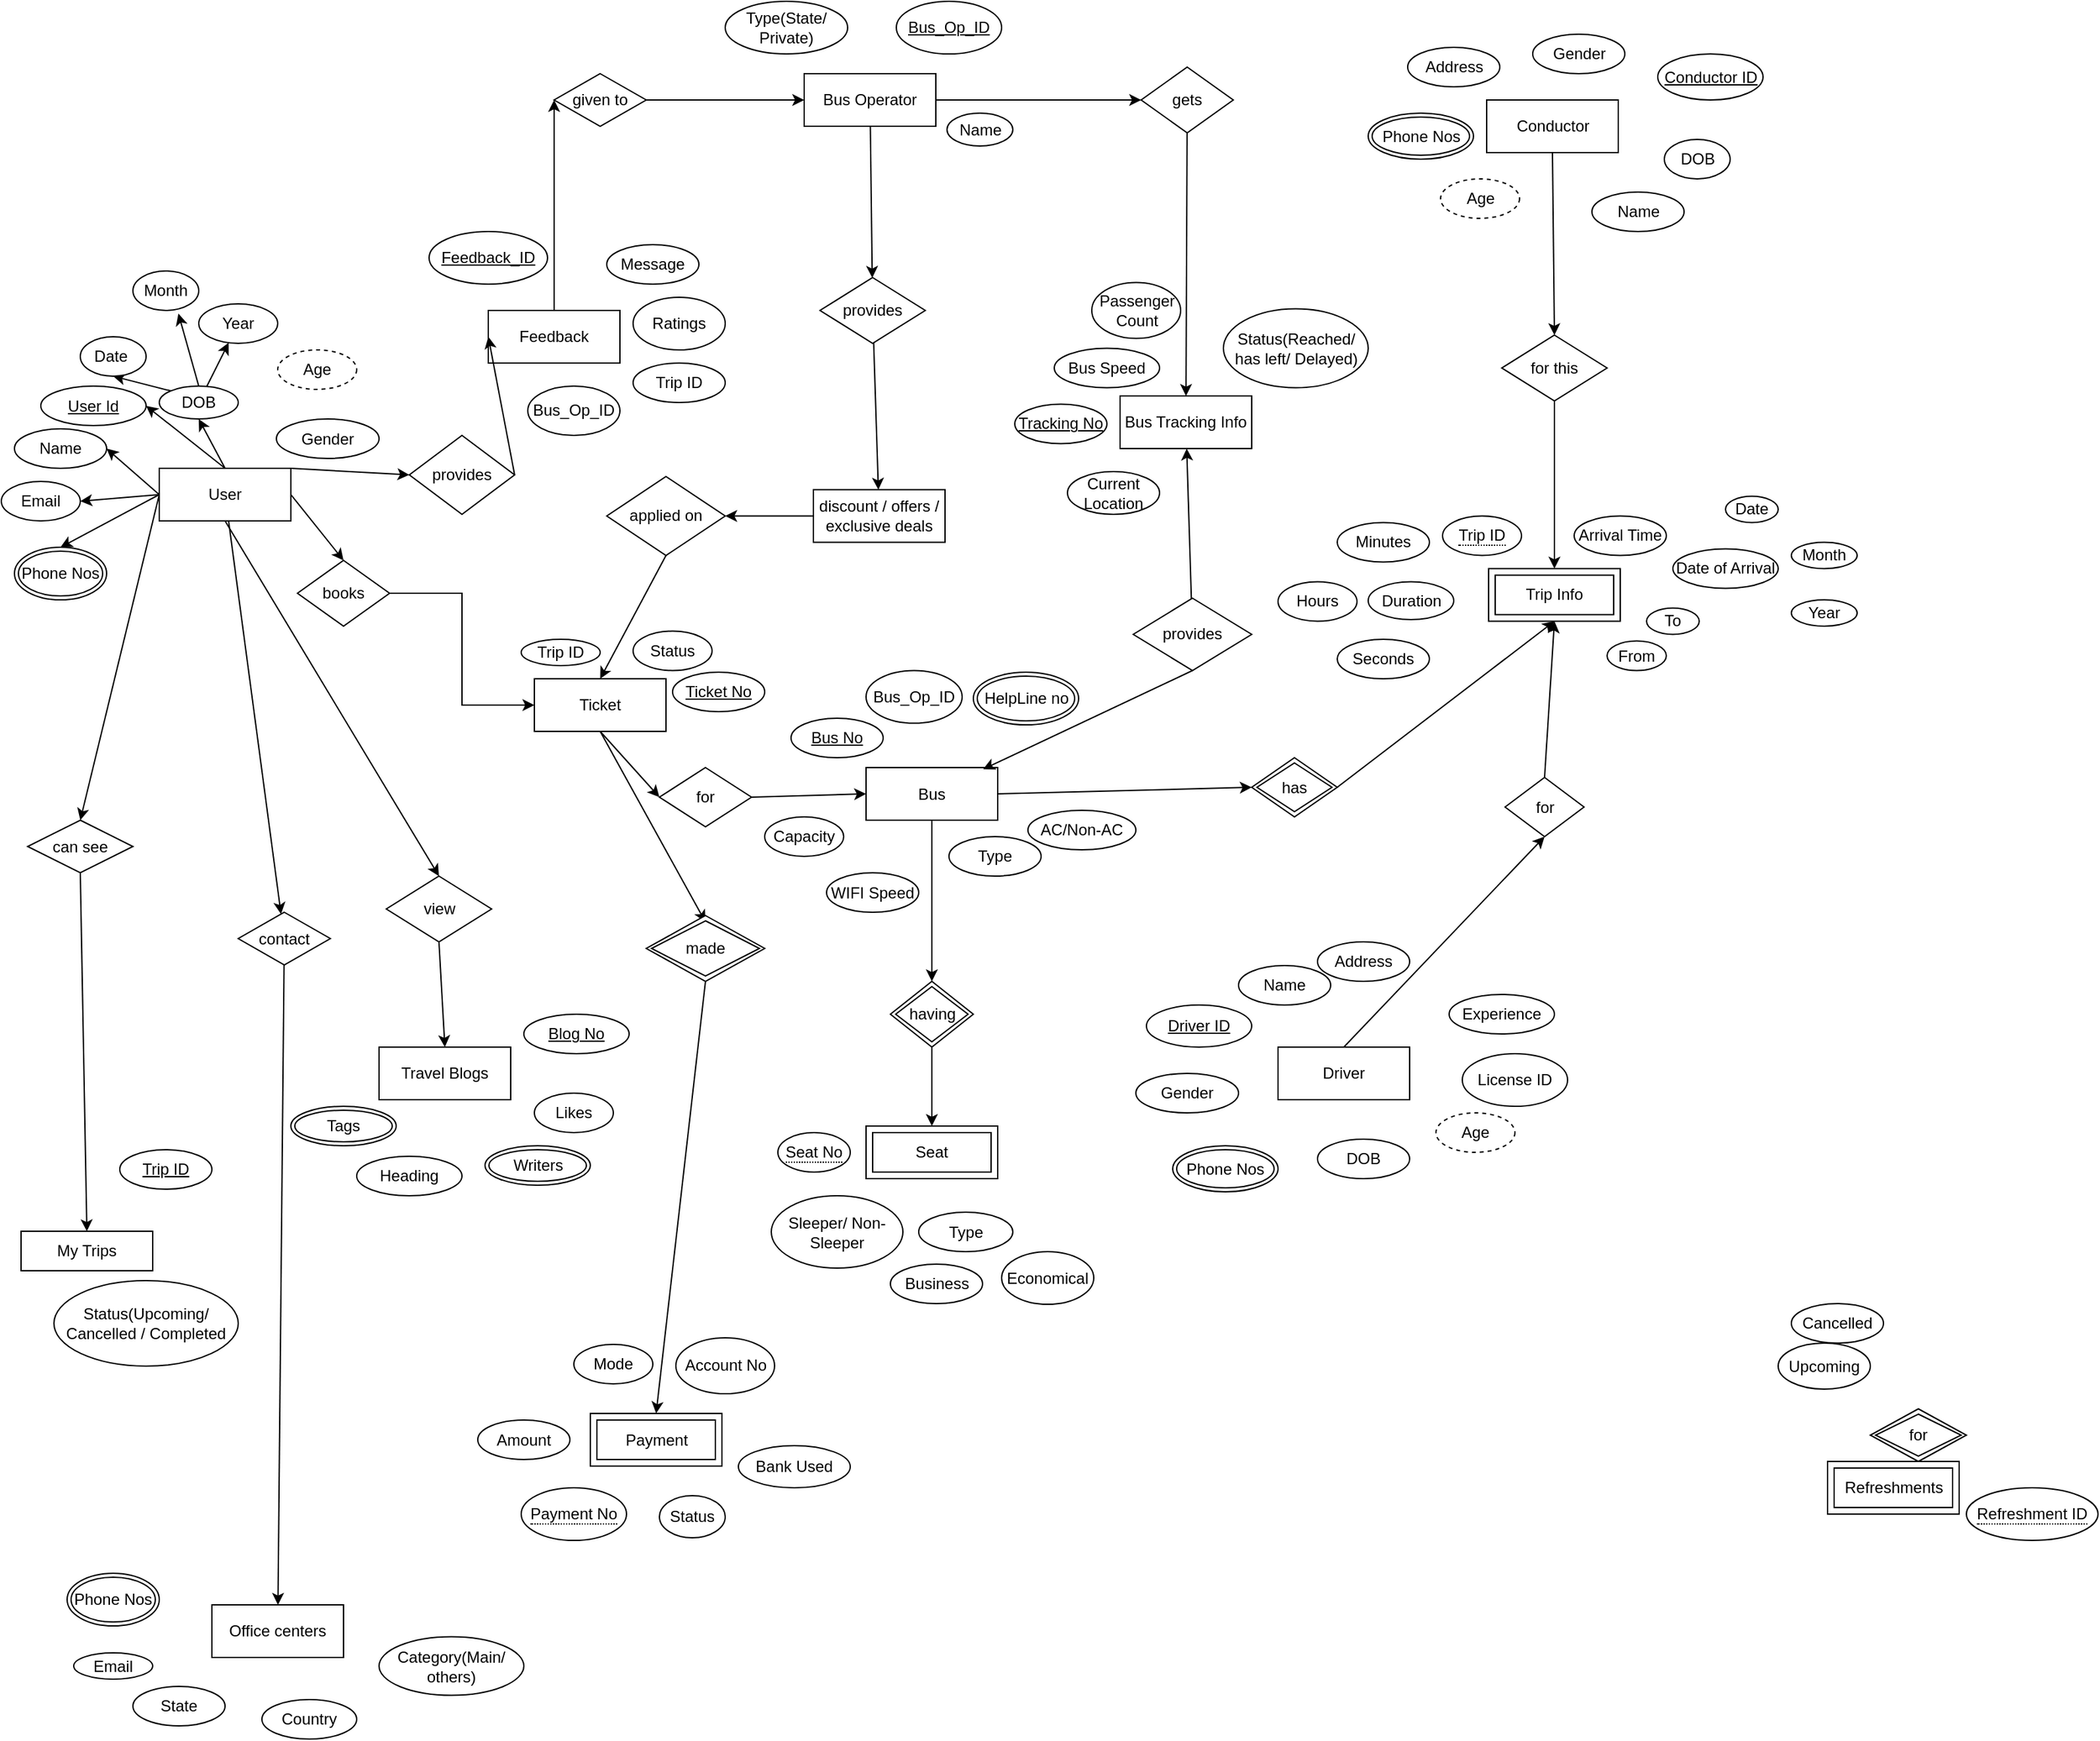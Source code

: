 <mxfile version="22.1.16" type="github">
  <diagram id="R2lEEEUBdFMjLlhIrx00" name="Page-1">
    <mxGraphModel dx="1400" dy="855" grid="1" gridSize="10" guides="1" tooltips="1" connect="1" arrows="0" fold="1" page="1" pageScale="1" pageWidth="1654" pageHeight="2336" background="none" math="0" shadow="0" extFonts="Permanent Marker^https://fonts.googleapis.com/css?family=Permanent+Marker">
      <root>
        <mxCell id="0" />
        <mxCell id="1" parent="0" />
        <mxCell id="6MJcCJjL-EYpWunwH_33-36" style="edgeStyle=none;rounded=0;orthogonalLoop=1;jettySize=auto;html=1;exitX=1;exitY=0;exitDx=0;exitDy=0;entryX=0;entryY=0.5;entryDx=0;entryDy=0;" edge="1" parent="1" source="6MJcCJjL-EYpWunwH_33-1" target="6MJcCJjL-EYpWunwH_33-13">
          <mxGeometry relative="1" as="geometry" />
        </mxCell>
        <mxCell id="6MJcCJjL-EYpWunwH_33-42" style="rounded=0;orthogonalLoop=1;jettySize=auto;html=1;exitX=1;exitY=0.5;exitDx=0;exitDy=0;entryX=0.5;entryY=0;entryDx=0;entryDy=0;" edge="1" parent="1" source="6MJcCJjL-EYpWunwH_33-1" target="6MJcCJjL-EYpWunwH_33-18">
          <mxGeometry relative="1" as="geometry" />
        </mxCell>
        <mxCell id="6MJcCJjL-EYpWunwH_33-57" value="" style="edgeStyle=none;rounded=0;orthogonalLoop=1;jettySize=auto;html=1;" edge="1" parent="1" source="6MJcCJjL-EYpWunwH_33-1" target="6MJcCJjL-EYpWunwH_33-17">
          <mxGeometry relative="1" as="geometry" />
        </mxCell>
        <mxCell id="6MJcCJjL-EYpWunwH_33-59" style="edgeStyle=none;rounded=0;orthogonalLoop=1;jettySize=auto;html=1;exitX=0;exitY=0.5;exitDx=0;exitDy=0;entryX=0.5;entryY=0;entryDx=0;entryDy=0;" edge="1" parent="1" source="6MJcCJjL-EYpWunwH_33-1" target="6MJcCJjL-EYpWunwH_33-16">
          <mxGeometry relative="1" as="geometry" />
        </mxCell>
        <mxCell id="6MJcCJjL-EYpWunwH_33-61" style="edgeStyle=none;rounded=0;orthogonalLoop=1;jettySize=auto;html=1;exitX=0.5;exitY=1;exitDx=0;exitDy=0;entryX=0.5;entryY=0;entryDx=0;entryDy=0;" edge="1" parent="1" source="6MJcCJjL-EYpWunwH_33-1" target="6MJcCJjL-EYpWunwH_33-21">
          <mxGeometry relative="1" as="geometry" />
        </mxCell>
        <mxCell id="6MJcCJjL-EYpWunwH_33-110" style="edgeStyle=none;rounded=0;orthogonalLoop=1;jettySize=auto;html=1;exitX=0.5;exitY=0;exitDx=0;exitDy=0;entryX=0.5;entryY=1;entryDx=0;entryDy=0;" edge="1" parent="1" source="6MJcCJjL-EYpWunwH_33-1" target="6MJcCJjL-EYpWunwH_33-99">
          <mxGeometry relative="1" as="geometry" />
        </mxCell>
        <mxCell id="6MJcCJjL-EYpWunwH_33-115" style="edgeStyle=none;rounded=0;orthogonalLoop=1;jettySize=auto;html=1;exitX=0.5;exitY=0;exitDx=0;exitDy=0;entryX=1;entryY=0.5;entryDx=0;entryDy=0;" edge="1" parent="1" source="6MJcCJjL-EYpWunwH_33-1" target="6MJcCJjL-EYpWunwH_33-95">
          <mxGeometry relative="1" as="geometry" />
        </mxCell>
        <mxCell id="6MJcCJjL-EYpWunwH_33-116" style="edgeStyle=none;rounded=0;orthogonalLoop=1;jettySize=auto;html=1;exitX=0;exitY=0.5;exitDx=0;exitDy=0;entryX=1;entryY=0.5;entryDx=0;entryDy=0;" edge="1" parent="1" source="6MJcCJjL-EYpWunwH_33-1" target="6MJcCJjL-EYpWunwH_33-97">
          <mxGeometry relative="1" as="geometry" />
        </mxCell>
        <mxCell id="6MJcCJjL-EYpWunwH_33-122" style="edgeStyle=none;rounded=0;orthogonalLoop=1;jettySize=auto;html=1;exitX=0;exitY=0.5;exitDx=0;exitDy=0;entryX=1;entryY=0.5;entryDx=0;entryDy=0;" edge="1" parent="1" source="6MJcCJjL-EYpWunwH_33-1" target="6MJcCJjL-EYpWunwH_33-120">
          <mxGeometry relative="1" as="geometry">
            <mxPoint x="70" y="620" as="targetPoint" />
          </mxGeometry>
        </mxCell>
        <mxCell id="6MJcCJjL-EYpWunwH_33-124" style="edgeStyle=none;rounded=0;orthogonalLoop=1;jettySize=auto;html=1;exitX=0;exitY=0.5;exitDx=0;exitDy=0;entryX=0.5;entryY=0;entryDx=0;entryDy=0;" edge="1" parent="1" source="6MJcCJjL-EYpWunwH_33-1" target="6MJcCJjL-EYpWunwH_33-146">
          <mxGeometry relative="1" as="geometry">
            <mxPoint x="61.61" y="649.595" as="targetPoint" />
          </mxGeometry>
        </mxCell>
        <mxCell id="6MJcCJjL-EYpWunwH_33-1" value="User" style="whiteSpace=wrap;html=1;align=center;" vertex="1" parent="1">
          <mxGeometry x="120" y="600" width="100" height="40" as="geometry" />
        </mxCell>
        <mxCell id="6MJcCJjL-EYpWunwH_33-3" value="Office centers" style="whiteSpace=wrap;html=1;align=center;" vertex="1" parent="1">
          <mxGeometry x="160" y="1464" width="100" height="40" as="geometry" />
        </mxCell>
        <mxCell id="6MJcCJjL-EYpWunwH_33-4" value="My Trips" style="whiteSpace=wrap;html=1;align=center;" vertex="1" parent="1">
          <mxGeometry x="15" y="1180" width="100" height="30" as="geometry" />
        </mxCell>
        <mxCell id="6MJcCJjL-EYpWunwH_33-38" style="edgeStyle=none;rounded=0;orthogonalLoop=1;jettySize=auto;html=1;exitX=0.5;exitY=0;exitDx=0;exitDy=0;entryX=0;entryY=0.5;entryDx=0;entryDy=0;" edge="1" parent="1" source="6MJcCJjL-EYpWunwH_33-6" target="6MJcCJjL-EYpWunwH_33-14">
          <mxGeometry relative="1" as="geometry" />
        </mxCell>
        <mxCell id="6MJcCJjL-EYpWunwH_33-6" value="Feedback" style="whiteSpace=wrap;html=1;align=center;" vertex="1" parent="1">
          <mxGeometry x="370" y="480" width="100" height="40" as="geometry" />
        </mxCell>
        <mxCell id="6MJcCJjL-EYpWunwH_33-68" value="" style="edgeStyle=none;rounded=0;orthogonalLoop=1;jettySize=auto;html=1;" edge="1" parent="1" source="6MJcCJjL-EYpWunwH_33-8" target="6MJcCJjL-EYpWunwH_33-12">
          <mxGeometry relative="1" as="geometry" />
        </mxCell>
        <mxCell id="6MJcCJjL-EYpWunwH_33-84" value="" style="edgeStyle=none;rounded=0;orthogonalLoop=1;jettySize=auto;html=1;" edge="1" parent="1" source="6MJcCJjL-EYpWunwH_33-8" target="6MJcCJjL-EYpWunwH_33-23">
          <mxGeometry relative="1" as="geometry" />
        </mxCell>
        <mxCell id="6MJcCJjL-EYpWunwH_33-8" value="Bus Operator" style="whiteSpace=wrap;html=1;align=center;" vertex="1" parent="1">
          <mxGeometry x="610" y="300" width="100" height="40" as="geometry" />
        </mxCell>
        <mxCell id="6MJcCJjL-EYpWunwH_33-66" value="" style="edgeStyle=none;rounded=0;orthogonalLoop=1;jettySize=auto;html=1;" edge="1" parent="1" source="6MJcCJjL-EYpWunwH_33-9" target="6MJcCJjL-EYpWunwH_33-11">
          <mxGeometry relative="1" as="geometry" />
        </mxCell>
        <mxCell id="6MJcCJjL-EYpWunwH_33-9" value="discount / offers / exclusive deals" style="whiteSpace=wrap;html=1;align=center;" vertex="1" parent="1">
          <mxGeometry x="617" y="616.25" width="100" height="40" as="geometry" />
        </mxCell>
        <mxCell id="6MJcCJjL-EYpWunwH_33-45" style="edgeStyle=none;rounded=0;orthogonalLoop=1;jettySize=auto;html=1;exitX=0.5;exitY=1;exitDx=0;exitDy=0;entryX=0;entryY=0.5;entryDx=0;entryDy=0;" edge="1" parent="1" source="6MJcCJjL-EYpWunwH_33-10" target="6MJcCJjL-EYpWunwH_33-44">
          <mxGeometry relative="1" as="geometry" />
        </mxCell>
        <mxCell id="6MJcCJjL-EYpWunwH_33-245" style="edgeStyle=none;rounded=0;orthogonalLoop=1;jettySize=auto;html=1;exitX=0.5;exitY=1;exitDx=0;exitDy=0;" edge="1" parent="1" source="6MJcCJjL-EYpWunwH_33-10">
          <mxGeometry relative="1" as="geometry">
            <mxPoint x="535" y="945" as="targetPoint" />
          </mxGeometry>
        </mxCell>
        <mxCell id="6MJcCJjL-EYpWunwH_33-10" value="Ticket" style="whiteSpace=wrap;html=1;align=center;" vertex="1" parent="1">
          <mxGeometry x="405" y="760" width="100" height="40" as="geometry" />
        </mxCell>
        <mxCell id="6MJcCJjL-EYpWunwH_33-257" style="edgeStyle=none;rounded=0;orthogonalLoop=1;jettySize=auto;html=1;exitX=0.5;exitY=1;exitDx=0;exitDy=0;entryX=0.5;entryY=0;entryDx=0;entryDy=0;" edge="1" parent="1" source="6MJcCJjL-EYpWunwH_33-11" target="6MJcCJjL-EYpWunwH_33-10">
          <mxGeometry relative="1" as="geometry" />
        </mxCell>
        <mxCell id="6MJcCJjL-EYpWunwH_33-11" value="applied on" style="shape=rhombus;perimeter=rhombusPerimeter;whiteSpace=wrap;html=1;align=center;" vertex="1" parent="1">
          <mxGeometry x="460" y="606.25" width="90" height="60" as="geometry" />
        </mxCell>
        <mxCell id="6MJcCJjL-EYpWunwH_33-69" value="" style="edgeStyle=none;rounded=0;orthogonalLoop=1;jettySize=auto;html=1;" edge="1" parent="1" source="6MJcCJjL-EYpWunwH_33-12" target="6MJcCJjL-EYpWunwH_33-9">
          <mxGeometry relative="1" as="geometry" />
        </mxCell>
        <mxCell id="6MJcCJjL-EYpWunwH_33-12" value="provides" style="shape=rhombus;perimeter=rhombusPerimeter;whiteSpace=wrap;html=1;align=center;" vertex="1" parent="1">
          <mxGeometry x="622" y="455" width="80" height="50" as="geometry" />
        </mxCell>
        <mxCell id="6MJcCJjL-EYpWunwH_33-37" style="edgeStyle=none;rounded=0;orthogonalLoop=1;jettySize=auto;html=1;exitX=1;exitY=0.5;exitDx=0;exitDy=0;entryX=0;entryY=0.5;entryDx=0;entryDy=0;" edge="1" parent="1" source="6MJcCJjL-EYpWunwH_33-13" target="6MJcCJjL-EYpWunwH_33-6">
          <mxGeometry relative="1" as="geometry" />
        </mxCell>
        <mxCell id="6MJcCJjL-EYpWunwH_33-13" value="provides" style="shape=rhombus;perimeter=rhombusPerimeter;whiteSpace=wrap;html=1;align=center;" vertex="1" parent="1">
          <mxGeometry x="310" y="575" width="80" height="60" as="geometry" />
        </mxCell>
        <mxCell id="6MJcCJjL-EYpWunwH_33-39" value="" style="edgeStyle=none;rounded=0;orthogonalLoop=1;jettySize=auto;html=1;" edge="1" parent="1" source="6MJcCJjL-EYpWunwH_33-14" target="6MJcCJjL-EYpWunwH_33-8">
          <mxGeometry relative="1" as="geometry" />
        </mxCell>
        <mxCell id="6MJcCJjL-EYpWunwH_33-14" value="given to" style="shape=rhombus;perimeter=rhombusPerimeter;whiteSpace=wrap;html=1;align=center;" vertex="1" parent="1">
          <mxGeometry x="420" y="300" width="70" height="40" as="geometry" />
        </mxCell>
        <mxCell id="6MJcCJjL-EYpWunwH_33-60" style="edgeStyle=none;rounded=0;orthogonalLoop=1;jettySize=auto;html=1;exitX=0.5;exitY=1;exitDx=0;exitDy=0;entryX=0.5;entryY=0;entryDx=0;entryDy=0;" edge="1" parent="1" source="6MJcCJjL-EYpWunwH_33-16" target="6MJcCJjL-EYpWunwH_33-4">
          <mxGeometry relative="1" as="geometry" />
        </mxCell>
        <mxCell id="6MJcCJjL-EYpWunwH_33-16" value="can see" style="shape=rhombus;perimeter=rhombusPerimeter;whiteSpace=wrap;html=1;align=center;" vertex="1" parent="1">
          <mxGeometry x="20" y="867.5" width="80" height="40" as="geometry" />
        </mxCell>
        <mxCell id="6MJcCJjL-EYpWunwH_33-58" value="" style="edgeStyle=none;rounded=0;orthogonalLoop=1;jettySize=auto;html=1;" edge="1" parent="1" source="6MJcCJjL-EYpWunwH_33-17" target="6MJcCJjL-EYpWunwH_33-3">
          <mxGeometry relative="1" as="geometry" />
        </mxCell>
        <mxCell id="6MJcCJjL-EYpWunwH_33-17" value="contact" style="shape=rhombus;perimeter=rhombusPerimeter;whiteSpace=wrap;html=1;align=center;" vertex="1" parent="1">
          <mxGeometry x="180" y="937.5" width="70" height="40" as="geometry" />
        </mxCell>
        <mxCell id="6MJcCJjL-EYpWunwH_33-43" style="edgeStyle=elbowEdgeStyle;rounded=0;orthogonalLoop=1;jettySize=auto;html=1;exitX=1;exitY=0.5;exitDx=0;exitDy=0;entryX=0;entryY=0.5;entryDx=0;entryDy=0;" edge="1" parent="1" source="6MJcCJjL-EYpWunwH_33-18" target="6MJcCJjL-EYpWunwH_33-10">
          <mxGeometry relative="1" as="geometry" />
        </mxCell>
        <mxCell id="6MJcCJjL-EYpWunwH_33-18" value="books" style="shape=rhombus;perimeter=rhombusPerimeter;whiteSpace=wrap;html=1;align=center;" vertex="1" parent="1">
          <mxGeometry x="225" y="670" width="70" height="50" as="geometry" />
        </mxCell>
        <mxCell id="6MJcCJjL-EYpWunwH_33-20" value="Travel Blogs" style="whiteSpace=wrap;html=1;align=center;" vertex="1" parent="1">
          <mxGeometry x="287" y="1040" width="100" height="40" as="geometry" />
        </mxCell>
        <mxCell id="6MJcCJjL-EYpWunwH_33-62" style="edgeStyle=none;rounded=0;orthogonalLoop=1;jettySize=auto;html=1;exitX=0.5;exitY=1;exitDx=0;exitDy=0;entryX=0.5;entryY=0;entryDx=0;entryDy=0;" edge="1" parent="1" source="6MJcCJjL-EYpWunwH_33-21" target="6MJcCJjL-EYpWunwH_33-20">
          <mxGeometry relative="1" as="geometry" />
        </mxCell>
        <mxCell id="6MJcCJjL-EYpWunwH_33-21" value="view" style="shape=rhombus;perimeter=rhombusPerimeter;whiteSpace=wrap;html=1;align=center;" vertex="1" parent="1">
          <mxGeometry x="292.5" y="910" width="80" height="50" as="geometry" />
        </mxCell>
        <mxCell id="6MJcCJjL-EYpWunwH_33-83" value="" style="edgeStyle=none;rounded=0;orthogonalLoop=1;jettySize=auto;html=1;" edge="1" parent="1" source="6MJcCJjL-EYpWunwH_33-23" target="6MJcCJjL-EYpWunwH_33-81">
          <mxGeometry relative="1" as="geometry" />
        </mxCell>
        <mxCell id="6MJcCJjL-EYpWunwH_33-23" value="gets" style="shape=rhombus;perimeter=rhombusPerimeter;whiteSpace=wrap;html=1;align=center;" vertex="1" parent="1">
          <mxGeometry x="866" y="295" width="70" height="50" as="geometry" />
        </mxCell>
        <mxCell id="6MJcCJjL-EYpWunwH_33-47" style="edgeStyle=none;rounded=0;orthogonalLoop=1;jettySize=auto;html=1;exitX=0.5;exitY=1;exitDx=0;exitDy=0;entryX=0.5;entryY=0;entryDx=0;entryDy=0;" edge="1" parent="1" source="6MJcCJjL-EYpWunwH_33-24">
          <mxGeometry relative="1" as="geometry">
            <mxPoint x="707.0" y="990" as="targetPoint" />
          </mxGeometry>
        </mxCell>
        <mxCell id="6MJcCJjL-EYpWunwH_33-49" style="edgeStyle=none;rounded=0;orthogonalLoop=1;jettySize=auto;html=1;exitX=1;exitY=0.5;exitDx=0;exitDy=0;entryX=0;entryY=0.5;entryDx=0;entryDy=0;" edge="1" parent="1" source="6MJcCJjL-EYpWunwH_33-24" target="6MJcCJjL-EYpWunwH_33-154">
          <mxGeometry relative="1" as="geometry">
            <mxPoint x="910" y="847.5" as="targetPoint" />
          </mxGeometry>
        </mxCell>
        <mxCell id="6MJcCJjL-EYpWunwH_33-24" value="Bus" style="whiteSpace=wrap;html=1;align=center;" vertex="1" parent="1">
          <mxGeometry x="657" y="827.5" width="100" height="40" as="geometry" />
        </mxCell>
        <mxCell id="6MJcCJjL-EYpWunwH_33-48" style="edgeStyle=none;rounded=0;orthogonalLoop=1;jettySize=auto;html=1;exitX=0.5;exitY=1;exitDx=0;exitDy=0;entryX=0.5;entryY=0;entryDx=0;entryDy=0;" edge="1" parent="1" target="6MJcCJjL-EYpWunwH_33-148">
          <mxGeometry relative="1" as="geometry">
            <mxPoint x="707.0" y="1040" as="sourcePoint" />
            <mxPoint x="707" y="1090" as="targetPoint" />
          </mxGeometry>
        </mxCell>
        <mxCell id="6MJcCJjL-EYpWunwH_33-55" style="edgeStyle=none;rounded=0;orthogonalLoop=1;jettySize=auto;html=1;exitX=0.5;exitY=0;exitDx=0;exitDy=0;entryX=0.5;entryY=1;entryDx=0;entryDy=0;" edge="1" parent="1" source="6MJcCJjL-EYpWunwH_33-28" target="6MJcCJjL-EYpWunwH_33-29">
          <mxGeometry relative="1" as="geometry" />
        </mxCell>
        <mxCell id="6MJcCJjL-EYpWunwH_33-28" value="Driver" style="whiteSpace=wrap;html=1;align=center;" vertex="1" parent="1">
          <mxGeometry x="970" y="1040" width="100" height="40" as="geometry" />
        </mxCell>
        <mxCell id="6MJcCJjL-EYpWunwH_33-56" style="edgeStyle=none;rounded=0;orthogonalLoop=1;jettySize=auto;html=1;exitX=0.5;exitY=0;exitDx=0;exitDy=0;entryX=0.5;entryY=1;entryDx=0;entryDy=0;" edge="1" parent="1" source="6MJcCJjL-EYpWunwH_33-29" target="6MJcCJjL-EYpWunwH_33-153">
          <mxGeometry relative="1" as="geometry">
            <mxPoint x="1000" y="720" as="targetPoint" />
          </mxGeometry>
        </mxCell>
        <mxCell id="6MJcCJjL-EYpWunwH_33-29" value="for" style="shape=rhombus;perimeter=rhombusPerimeter;whiteSpace=wrap;html=1;align=center;" vertex="1" parent="1">
          <mxGeometry x="1142.5" y="835" width="60" height="45" as="geometry" />
        </mxCell>
        <mxCell id="6MJcCJjL-EYpWunwH_33-50" style="edgeStyle=none;rounded=0;orthogonalLoop=1;jettySize=auto;html=1;exitX=1;exitY=0.5;exitDx=0;exitDy=0;entryX=0.5;entryY=1;entryDx=0;entryDy=0;" edge="1" parent="1" source="6MJcCJjL-EYpWunwH_33-154" target="6MJcCJjL-EYpWunwH_33-153">
          <mxGeometry relative="1" as="geometry">
            <mxPoint x="980" y="847.5" as="sourcePoint" />
            <mxPoint x="1000" y="720" as="targetPoint" />
          </mxGeometry>
        </mxCell>
        <mxCell id="6MJcCJjL-EYpWunwH_33-51" style="edgeStyle=none;rounded=0;orthogonalLoop=1;jettySize=auto;html=1;exitX=0.5;exitY=1;exitDx=0;exitDy=0;entryX=0.5;entryY=0;entryDx=0;entryDy=0;" edge="1" parent="1" source="6MJcCJjL-EYpWunwH_33-31" target="6MJcCJjL-EYpWunwH_33-32">
          <mxGeometry relative="1" as="geometry" />
        </mxCell>
        <mxCell id="6MJcCJjL-EYpWunwH_33-31" value="Conductor" style="whiteSpace=wrap;html=1;align=center;" vertex="1" parent="1">
          <mxGeometry x="1128.5" y="320" width="100" height="40" as="geometry" />
        </mxCell>
        <mxCell id="6MJcCJjL-EYpWunwH_33-52" style="edgeStyle=none;rounded=0;orthogonalLoop=1;jettySize=auto;html=1;exitX=0.5;exitY=1;exitDx=0;exitDy=0;entryX=0.5;entryY=0;entryDx=0;entryDy=0;" edge="1" parent="1" source="6MJcCJjL-EYpWunwH_33-32" target="6MJcCJjL-EYpWunwH_33-153">
          <mxGeometry relative="1" as="geometry">
            <mxPoint x="1127.5" y="676.25" as="targetPoint" />
          </mxGeometry>
        </mxCell>
        <mxCell id="6MJcCJjL-EYpWunwH_33-32" value="for this" style="shape=rhombus;perimeter=rhombusPerimeter;whiteSpace=wrap;html=1;align=center;" vertex="1" parent="1">
          <mxGeometry x="1140" y="498.75" width="80" height="50" as="geometry" />
        </mxCell>
        <mxCell id="6MJcCJjL-EYpWunwH_33-46" style="edgeStyle=none;rounded=0;orthogonalLoop=1;jettySize=auto;html=1;exitX=1;exitY=0.5;exitDx=0;exitDy=0;entryX=0;entryY=0.5;entryDx=0;entryDy=0;" edge="1" parent="1" source="6MJcCJjL-EYpWunwH_33-44" target="6MJcCJjL-EYpWunwH_33-24">
          <mxGeometry relative="1" as="geometry" />
        </mxCell>
        <mxCell id="6MJcCJjL-EYpWunwH_33-44" value="for" style="shape=rhombus;perimeter=rhombusPerimeter;whiteSpace=wrap;html=1;align=center;" vertex="1" parent="1">
          <mxGeometry x="500" y="827.5" width="70" height="45" as="geometry" />
        </mxCell>
        <mxCell id="6MJcCJjL-EYpWunwH_33-79" value="" style="edgeStyle=none;rounded=0;orthogonalLoop=1;jettySize=auto;html=1;" edge="1" parent="1" source="6MJcCJjL-EYpWunwH_33-78" target="6MJcCJjL-EYpWunwH_33-81">
          <mxGeometry relative="1" as="geometry">
            <mxPoint x="831.25" y="573.125" as="targetPoint" />
          </mxGeometry>
        </mxCell>
        <mxCell id="6MJcCJjL-EYpWunwH_33-155" style="edgeStyle=none;rounded=0;orthogonalLoop=1;jettySize=auto;html=1;exitX=0.5;exitY=1;exitDx=0;exitDy=0;entryX=0.889;entryY=0.032;entryDx=0;entryDy=0;entryPerimeter=0;" edge="1" parent="1" source="6MJcCJjL-EYpWunwH_33-78" target="6MJcCJjL-EYpWunwH_33-24">
          <mxGeometry relative="1" as="geometry" />
        </mxCell>
        <mxCell id="6MJcCJjL-EYpWunwH_33-78" value="provides" style="shape=rhombus;perimeter=rhombusPerimeter;whiteSpace=wrap;html=1;align=center;" vertex="1" parent="1">
          <mxGeometry x="860" y="698.75" width="90" height="55" as="geometry" />
        </mxCell>
        <mxCell id="6MJcCJjL-EYpWunwH_33-81" value="Bus Tracking Info" style="whiteSpace=wrap;html=1;align=center;" vertex="1" parent="1">
          <mxGeometry x="850" y="545" width="100" height="40" as="geometry" />
        </mxCell>
        <mxCell id="6MJcCJjL-EYpWunwH_33-95" value="User Id" style="ellipse;whiteSpace=wrap;html=1;align=center;fontStyle=4;" vertex="1" parent="1">
          <mxGeometry x="30" y="537.5" width="80" height="30" as="geometry" />
        </mxCell>
        <mxCell id="6MJcCJjL-EYpWunwH_33-97" value="Name" style="ellipse;whiteSpace=wrap;html=1;align=center;" vertex="1" parent="1">
          <mxGeometry x="10" y="570" width="70" height="30" as="geometry" />
        </mxCell>
        <mxCell id="6MJcCJjL-EYpWunwH_33-111" value="" style="edgeStyle=none;rounded=0;orthogonalLoop=1;jettySize=auto;html=1;" edge="1" parent="1" source="6MJcCJjL-EYpWunwH_33-99" target="6MJcCJjL-EYpWunwH_33-105">
          <mxGeometry relative="1" as="geometry" />
        </mxCell>
        <mxCell id="6MJcCJjL-EYpWunwH_33-114" style="edgeStyle=none;rounded=0;orthogonalLoop=1;jettySize=auto;html=1;exitX=0;exitY=0;exitDx=0;exitDy=0;entryX=0.5;entryY=1;entryDx=0;entryDy=0;" edge="1" parent="1" source="6MJcCJjL-EYpWunwH_33-99" target="6MJcCJjL-EYpWunwH_33-100">
          <mxGeometry relative="1" as="geometry" />
        </mxCell>
        <mxCell id="6MJcCJjL-EYpWunwH_33-99" value="DOB" style="ellipse;whiteSpace=wrap;html=1;align=center;" vertex="1" parent="1">
          <mxGeometry x="120" y="537.5" width="60" height="25" as="geometry" />
        </mxCell>
        <mxCell id="6MJcCJjL-EYpWunwH_33-100" value="Date&amp;nbsp;" style="ellipse;whiteSpace=wrap;html=1;align=center;" vertex="1" parent="1">
          <mxGeometry x="60" y="500" width="50" height="30" as="geometry" />
        </mxCell>
        <mxCell id="6MJcCJjL-EYpWunwH_33-103" value="Month" style="ellipse;whiteSpace=wrap;html=1;align=center;" vertex="1" parent="1">
          <mxGeometry x="100" y="450" width="50" height="30" as="geometry" />
        </mxCell>
        <mxCell id="6MJcCJjL-EYpWunwH_33-105" value="Year" style="ellipse;whiteSpace=wrap;html=1;align=center;" vertex="1" parent="1">
          <mxGeometry x="150" y="475" width="60" height="30" as="geometry" />
        </mxCell>
        <mxCell id="6MJcCJjL-EYpWunwH_33-113" style="edgeStyle=none;rounded=0;orthogonalLoop=1;jettySize=auto;html=1;exitX=0.5;exitY=0;exitDx=0;exitDy=0;entryX=0.691;entryY=1.081;entryDx=0;entryDy=0;entryPerimeter=0;" edge="1" parent="1" source="6MJcCJjL-EYpWunwH_33-99" target="6MJcCJjL-EYpWunwH_33-103">
          <mxGeometry relative="1" as="geometry" />
        </mxCell>
        <mxCell id="6MJcCJjL-EYpWunwH_33-120" value="Email" style="ellipse;whiteSpace=wrap;html=1;align=center;" vertex="1" parent="1">
          <mxGeometry y="610" width="60" height="30" as="geometry" />
        </mxCell>
        <mxCell id="6MJcCJjL-EYpWunwH_33-125" value="Message" style="ellipse;whiteSpace=wrap;html=1;align=center;" vertex="1" parent="1">
          <mxGeometry x="460" y="430" width="70" height="30" as="geometry" />
        </mxCell>
        <mxCell id="6MJcCJjL-EYpWunwH_33-126" value="Ratings" style="ellipse;whiteSpace=wrap;html=1;align=center;" vertex="1" parent="1">
          <mxGeometry x="480" y="470" width="70" height="40" as="geometry" />
        </mxCell>
        <mxCell id="6MJcCJjL-EYpWunwH_33-127" value="Trip ID" style="ellipse;whiteSpace=wrap;html=1;align=center;" vertex="1" parent="1">
          <mxGeometry x="480" y="520" width="70" height="30" as="geometry" />
        </mxCell>
        <mxCell id="6MJcCJjL-EYpWunwH_33-129" value="Feedback_ID" style="ellipse;whiteSpace=wrap;html=1;align=center;fontStyle=4;" vertex="1" parent="1">
          <mxGeometry x="325" y="420" width="90" height="40" as="geometry" />
        </mxCell>
        <mxCell id="6MJcCJjL-EYpWunwH_33-130" value="Bus_Op_ID" style="ellipse;whiteSpace=wrap;html=1;align=center;" vertex="1" parent="1">
          <mxGeometry x="400" y="537.5" width="70" height="37.5" as="geometry" />
        </mxCell>
        <mxCell id="6MJcCJjL-EYpWunwH_33-131" value="Bus No" style="ellipse;whiteSpace=wrap;html=1;align=center;fontStyle=4;" vertex="1" parent="1">
          <mxGeometry x="600" y="790" width="70" height="30" as="geometry" />
        </mxCell>
        <mxCell id="6MJcCJjL-EYpWunwH_33-135" value="Capacity" style="ellipse;whiteSpace=wrap;html=1;align=center;" vertex="1" parent="1">
          <mxGeometry x="580" y="865" width="60" height="30" as="geometry" />
        </mxCell>
        <mxCell id="6MJcCJjL-EYpWunwH_33-136" value="Bus_Op_ID" style="ellipse;whiteSpace=wrap;html=1;align=center;" vertex="1" parent="1">
          <mxGeometry x="657" y="753.75" width="73" height="40" as="geometry" />
        </mxCell>
        <mxCell id="6MJcCJjL-EYpWunwH_33-137" value="Type" style="ellipse;whiteSpace=wrap;html=1;align=center;" vertex="1" parent="1">
          <mxGeometry x="720" y="880" width="70" height="30" as="geometry" />
        </mxCell>
        <mxCell id="6MJcCJjL-EYpWunwH_33-140" value="Sleeper/ Non-Sleeper" style="ellipse;whiteSpace=wrap;html=1;align=center;" vertex="1" parent="1">
          <mxGeometry x="585" y="1153" width="100" height="55" as="geometry" />
        </mxCell>
        <mxCell id="6MJcCJjL-EYpWunwH_33-141" value="AC/Non-AC" style="ellipse;whiteSpace=wrap;html=1;align=center;" vertex="1" parent="1">
          <mxGeometry x="780" y="860" width="82" height="30" as="geometry" />
        </mxCell>
        <mxCell id="6MJcCJjL-EYpWunwH_33-142" value="Type" style="ellipse;whiteSpace=wrap;html=1;align=center;" vertex="1" parent="1">
          <mxGeometry x="697" y="1165.5" width="71.5" height="30" as="geometry" />
        </mxCell>
        <mxCell id="6MJcCJjL-EYpWunwH_33-143" value="Economical" style="ellipse;whiteSpace=wrap;html=1;align=center;" vertex="1" parent="1">
          <mxGeometry x="760" y="1195.5" width="70" height="40" as="geometry" />
        </mxCell>
        <mxCell id="6MJcCJjL-EYpWunwH_33-145" value="Business" style="ellipse;whiteSpace=wrap;html=1;align=center;" vertex="1" parent="1">
          <mxGeometry x="675.5" y="1205" width="70" height="30" as="geometry" />
        </mxCell>
        <mxCell id="6MJcCJjL-EYpWunwH_33-146" value="Phone Nos" style="ellipse;shape=doubleEllipse;margin=3;whiteSpace=wrap;html=1;align=center;" vertex="1" parent="1">
          <mxGeometry x="10" y="660" width="70" height="40" as="geometry" />
        </mxCell>
        <mxCell id="6MJcCJjL-EYpWunwH_33-148" value="Seat" style="shape=ext;margin=3;double=1;whiteSpace=wrap;html=1;align=center;" vertex="1" parent="1">
          <mxGeometry x="657" y="1100" width="100" height="40" as="geometry" />
        </mxCell>
        <mxCell id="6MJcCJjL-EYpWunwH_33-149" value="having" style="shape=rhombus;double=1;perimeter=rhombusPerimeter;whiteSpace=wrap;html=1;align=center;" vertex="1" parent="1">
          <mxGeometry x="675.5" y="990" width="63" height="50" as="geometry" />
        </mxCell>
        <mxCell id="6MJcCJjL-EYpWunwH_33-151" value="&lt;span style=&quot;border-bottom: 1px dotted&quot;&gt;Seat No&lt;/span&gt;" style="ellipse;whiteSpace=wrap;html=1;align=center;" vertex="1" parent="1">
          <mxGeometry x="590" y="1105" width="55" height="30" as="geometry" />
        </mxCell>
        <mxCell id="6MJcCJjL-EYpWunwH_33-152" value="Age" style="ellipse;whiteSpace=wrap;html=1;align=center;dashed=1;" vertex="1" parent="1">
          <mxGeometry x="210" y="510" width="60" height="30" as="geometry" />
        </mxCell>
        <mxCell id="6MJcCJjL-EYpWunwH_33-153" value="Trip Info" style="shape=ext;margin=3;double=1;whiteSpace=wrap;html=1;align=center;" vertex="1" parent="1">
          <mxGeometry x="1130" y="676.25" width="100" height="40" as="geometry" />
        </mxCell>
        <mxCell id="6MJcCJjL-EYpWunwH_33-154" value="has" style="shape=rhombus;double=1;perimeter=rhombusPerimeter;whiteSpace=wrap;html=1;align=center;" vertex="1" parent="1">
          <mxGeometry x="950" y="820" width="65" height="45" as="geometry" />
        </mxCell>
        <mxCell id="6MJcCJjL-EYpWunwH_33-156" value="Driver ID" style="ellipse;whiteSpace=wrap;html=1;align=center;fontStyle=4;" vertex="1" parent="1">
          <mxGeometry x="870" y="1008" width="80" height="32" as="geometry" />
        </mxCell>
        <mxCell id="6MJcCJjL-EYpWunwH_33-157" value="Gender" style="ellipse;whiteSpace=wrap;html=1;align=center;" vertex="1" parent="1">
          <mxGeometry x="862" y="1060" width="78" height="30" as="geometry" />
        </mxCell>
        <mxCell id="6MJcCJjL-EYpWunwH_33-158" value="Phone Nos" style="ellipse;shape=doubleEllipse;margin=3;whiteSpace=wrap;html=1;align=center;" vertex="1" parent="1">
          <mxGeometry x="890" y="1115" width="80" height="35" as="geometry" />
        </mxCell>
        <mxCell id="6MJcCJjL-EYpWunwH_33-159" value="DOB" style="ellipse;whiteSpace=wrap;html=1;align=center;" vertex="1" parent="1">
          <mxGeometry x="1000" y="1110" width="70" height="30" as="geometry" />
        </mxCell>
        <mxCell id="6MJcCJjL-EYpWunwH_33-160" value="Age" style="ellipse;whiteSpace=wrap;html=1;align=center;dashed=1;" vertex="1" parent="1">
          <mxGeometry x="1090" y="1090" width="60" height="30" as="geometry" />
        </mxCell>
        <mxCell id="6MJcCJjL-EYpWunwH_33-161" value="Experience" style="ellipse;whiteSpace=wrap;html=1;align=center;" vertex="1" parent="1">
          <mxGeometry x="1100" y="1000" width="80" height="30" as="geometry" />
        </mxCell>
        <mxCell id="6MJcCJjL-EYpWunwH_33-162" value="License ID" style="ellipse;whiteSpace=wrap;html=1;align=center;" vertex="1" parent="1">
          <mxGeometry x="1110" y="1045" width="80" height="40" as="geometry" />
        </mxCell>
        <mxCell id="6MJcCJjL-EYpWunwH_33-163" value="Address" style="ellipse;whiteSpace=wrap;html=1;align=center;" vertex="1" parent="1">
          <mxGeometry x="1000" y="960" width="70" height="30" as="geometry" />
        </mxCell>
        <mxCell id="6MJcCJjL-EYpWunwH_33-165" value="&lt;span style=&quot;border-bottom: 1px dotted&quot;&gt;Trip ID&lt;/span&gt;" style="ellipse;whiteSpace=wrap;html=1;align=center;" vertex="1" parent="1">
          <mxGeometry x="1095" y="636.25" width="60" height="30" as="geometry" />
        </mxCell>
        <mxCell id="6MJcCJjL-EYpWunwH_33-166" value="From" style="ellipse;whiteSpace=wrap;html=1;align=center;" vertex="1" parent="1">
          <mxGeometry x="1220" y="731.25" width="45" height="22.5" as="geometry" />
        </mxCell>
        <mxCell id="6MJcCJjL-EYpWunwH_33-167" value="To" style="ellipse;whiteSpace=wrap;html=1;align=center;" vertex="1" parent="1">
          <mxGeometry x="1250" y="706.25" width="40" height="20" as="geometry" />
        </mxCell>
        <mxCell id="6MJcCJjL-EYpWunwH_33-168" value="Arrival Time" style="ellipse;whiteSpace=wrap;html=1;align=center;" vertex="1" parent="1">
          <mxGeometry x="1195" y="636.25" width="70" height="30" as="geometry" />
        </mxCell>
        <mxCell id="6MJcCJjL-EYpWunwH_33-170" value="Date of Arrival" style="ellipse;whiteSpace=wrap;html=1;align=center;" vertex="1" parent="1">
          <mxGeometry x="1270" y="661.25" width="80" height="30" as="geometry" />
        </mxCell>
        <mxCell id="6MJcCJjL-EYpWunwH_33-171" value="Date" style="ellipse;whiteSpace=wrap;html=1;align=center;" vertex="1" parent="1">
          <mxGeometry x="1310" y="621.25" width="40" height="20" as="geometry" />
        </mxCell>
        <mxCell id="6MJcCJjL-EYpWunwH_33-172" value="Month" style="ellipse;whiteSpace=wrap;html=1;align=center;" vertex="1" parent="1">
          <mxGeometry x="1360" y="656.25" width="50" height="20" as="geometry" />
        </mxCell>
        <mxCell id="6MJcCJjL-EYpWunwH_33-173" value="Year" style="ellipse;whiteSpace=wrap;html=1;align=center;" vertex="1" parent="1">
          <mxGeometry x="1360" y="700" width="50" height="20" as="geometry" />
        </mxCell>
        <mxCell id="6MJcCJjL-EYpWunwH_33-174" value="Conductor ID" style="ellipse;whiteSpace=wrap;html=1;align=center;fontStyle=4;" vertex="1" parent="1">
          <mxGeometry x="1258.5" y="285" width="80" height="35" as="geometry" />
        </mxCell>
        <mxCell id="6MJcCJjL-EYpWunwH_33-175" value="DOB" style="ellipse;whiteSpace=wrap;html=1;align=center;" vertex="1" parent="1">
          <mxGeometry x="1263.5" y="350" width="50" height="30" as="geometry" />
        </mxCell>
        <mxCell id="6MJcCJjL-EYpWunwH_33-176" value="Gender" style="ellipse;whiteSpace=wrap;html=1;align=center;" vertex="1" parent="1">
          <mxGeometry x="1163.5" y="270" width="70" height="30" as="geometry" />
        </mxCell>
        <mxCell id="6MJcCJjL-EYpWunwH_33-178" value="Address" style="ellipse;whiteSpace=wrap;html=1;align=center;" vertex="1" parent="1">
          <mxGeometry x="1068.5" y="280" width="70" height="30" as="geometry" />
        </mxCell>
        <mxCell id="6MJcCJjL-EYpWunwH_33-179" value="WIFI Speed" style="ellipse;whiteSpace=wrap;html=1;align=center;" vertex="1" parent="1">
          <mxGeometry x="627" y="907.5" width="70" height="30" as="geometry" />
        </mxCell>
        <mxCell id="6MJcCJjL-EYpWunwH_33-181" value="for" style="shape=rhombus;double=1;perimeter=rhombusPerimeter;whiteSpace=wrap;html=1;align=center;" vertex="1" parent="1">
          <mxGeometry x="1420" y="1315" width="73" height="40" as="geometry" />
        </mxCell>
        <mxCell id="6MJcCJjL-EYpWunwH_33-182" value="Refreshments" style="shape=ext;margin=3;double=1;whiteSpace=wrap;html=1;align=center;" vertex="1" parent="1">
          <mxGeometry x="1387.5" y="1355" width="100" height="40" as="geometry" />
        </mxCell>
        <mxCell id="6MJcCJjL-EYpWunwH_33-183" value="&lt;span style=&quot;border-bottom: 1px dotted&quot;&gt;Refreshment ID&lt;/span&gt;" style="ellipse;whiteSpace=wrap;html=1;align=center;" vertex="1" parent="1">
          <mxGeometry x="1493" y="1375" width="100" height="40" as="geometry" />
        </mxCell>
        <mxCell id="6MJcCJjL-EYpWunwH_33-185" value="Payment" style="shape=ext;margin=3;double=1;whiteSpace=wrap;html=1;align=center;" vertex="1" parent="1">
          <mxGeometry x="447.5" y="1318.5" width="100" height="40" as="geometry" />
        </mxCell>
        <mxCell id="6MJcCJjL-EYpWunwH_33-246" style="edgeStyle=none;rounded=0;orthogonalLoop=1;jettySize=auto;html=1;exitX=0.5;exitY=1;exitDx=0;exitDy=0;entryX=0.5;entryY=0;entryDx=0;entryDy=0;" edge="1" parent="1" source="6MJcCJjL-EYpWunwH_33-186" target="6MJcCJjL-EYpWunwH_33-185">
          <mxGeometry relative="1" as="geometry" />
        </mxCell>
        <mxCell id="6MJcCJjL-EYpWunwH_33-186" value="made" style="shape=rhombus;double=1;perimeter=rhombusPerimeter;whiteSpace=wrap;html=1;align=center;" vertex="1" parent="1">
          <mxGeometry x="490" y="940" width="90" height="50" as="geometry" />
        </mxCell>
        <mxCell id="6MJcCJjL-EYpWunwH_33-187" value="&lt;span style=&quot;border-bottom: 1px dotted&quot;&gt;Payment No&lt;/span&gt;" style="ellipse;whiteSpace=wrap;html=1;align=center;" vertex="1" parent="1">
          <mxGeometry x="395" y="1375" width="80" height="40" as="geometry" />
        </mxCell>
        <mxCell id="6MJcCJjL-EYpWunwH_33-188" value="Mode" style="ellipse;whiteSpace=wrap;html=1;align=center;" vertex="1" parent="1">
          <mxGeometry x="435" y="1266" width="60" height="30" as="geometry" />
        </mxCell>
        <mxCell id="6MJcCJjL-EYpWunwH_33-189" value="Status" style="ellipse;whiteSpace=wrap;html=1;align=center;" vertex="1" parent="1">
          <mxGeometry x="500" y="1381" width="50" height="32" as="geometry" />
        </mxCell>
        <mxCell id="6MJcCJjL-EYpWunwH_33-190" value="Bank Used" style="ellipse;whiteSpace=wrap;html=1;align=center;" vertex="1" parent="1">
          <mxGeometry x="560" y="1343" width="85" height="32" as="geometry" />
        </mxCell>
        <mxCell id="6MJcCJjL-EYpWunwH_33-191" value="Account No" style="ellipse;whiteSpace=wrap;html=1;align=center;" vertex="1" parent="1">
          <mxGeometry x="512.5" y="1261" width="75" height="42.5" as="geometry" />
        </mxCell>
        <mxCell id="6MJcCJjL-EYpWunwH_33-193" value="Amount" style="ellipse;whiteSpace=wrap;html=1;align=center;" vertex="1" parent="1">
          <mxGeometry x="362" y="1323.5" width="70" height="30" as="geometry" />
        </mxCell>
        <mxCell id="6MJcCJjL-EYpWunwH_33-196" value="Name" style="ellipse;whiteSpace=wrap;html=1;align=center;" vertex="1" parent="1">
          <mxGeometry x="1208.5" y="390" width="70" height="30" as="geometry" />
        </mxCell>
        <mxCell id="6MJcCJjL-EYpWunwH_33-197" value="Name" style="ellipse;whiteSpace=wrap;html=1;align=center;" vertex="1" parent="1">
          <mxGeometry x="940" y="978" width="70" height="30" as="geometry" />
        </mxCell>
        <mxCell id="6MJcCJjL-EYpWunwH_33-198" value="Gender" style="ellipse;whiteSpace=wrap;html=1;align=center;" vertex="1" parent="1">
          <mxGeometry x="209" y="562.5" width="78" height="30" as="geometry" />
        </mxCell>
        <mxCell id="6MJcCJjL-EYpWunwH_33-199" value="Age" style="ellipse;whiteSpace=wrap;html=1;align=center;dashed=1;" vertex="1" parent="1">
          <mxGeometry x="1093.5" y="380" width="60" height="30" as="geometry" />
        </mxCell>
        <mxCell id="6MJcCJjL-EYpWunwH_33-200" value="Phone Nos" style="ellipse;shape=doubleEllipse;margin=3;whiteSpace=wrap;html=1;align=center;" vertex="1" parent="1">
          <mxGeometry x="1038.5" y="330" width="80" height="35" as="geometry" />
        </mxCell>
        <mxCell id="6MJcCJjL-EYpWunwH_33-201" value="Status(Upcoming/ Cancelled / Completed" style="ellipse;whiteSpace=wrap;html=1;align=center;" vertex="1" parent="1">
          <mxGeometry x="40" y="1217.5" width="140" height="65" as="geometry" />
        </mxCell>
        <mxCell id="6MJcCJjL-EYpWunwH_33-202" value="Upcoming" style="ellipse;whiteSpace=wrap;html=1;align=center;" vertex="1" parent="1">
          <mxGeometry x="1350" y="1265" width="70" height="35" as="geometry" />
        </mxCell>
        <mxCell id="6MJcCJjL-EYpWunwH_33-203" value="Cancelled" style="ellipse;whiteSpace=wrap;html=1;align=center;" vertex="1" parent="1">
          <mxGeometry x="1360" y="1235" width="70" height="30" as="geometry" />
        </mxCell>
        <mxCell id="6MJcCJjL-EYpWunwH_33-204" value="Bus Speed" style="ellipse;whiteSpace=wrap;html=1;align=center;" vertex="1" parent="1">
          <mxGeometry x="800" y="508.75" width="80" height="30" as="geometry" />
        </mxCell>
        <mxCell id="6MJcCJjL-EYpWunwH_33-205" value="Current Location" style="ellipse;whiteSpace=wrap;html=1;align=center;" vertex="1" parent="1">
          <mxGeometry x="810" y="602.5" width="70" height="32.5" as="geometry" />
        </mxCell>
        <mxCell id="6MJcCJjL-EYpWunwH_33-209" value="Passenger Count" style="ellipse;whiteSpace=wrap;html=1;align=center;" vertex="1" parent="1">
          <mxGeometry x="828.5" y="458.75" width="67.5" height="42.5" as="geometry" />
        </mxCell>
        <mxCell id="6MJcCJjL-EYpWunwH_33-211" value="Tracking No" style="ellipse;whiteSpace=wrap;html=1;align=center;fontStyle=4;" vertex="1" parent="1">
          <mxGeometry x="770" y="551.25" width="70" height="30" as="geometry" />
        </mxCell>
        <mxCell id="6MJcCJjL-EYpWunwH_33-212" value="Status(Reached/ has left/ Delayed)" style="ellipse;whiteSpace=wrap;html=1;align=center;" vertex="1" parent="1">
          <mxGeometry x="928.5" y="478.75" width="110" height="60" as="geometry" />
        </mxCell>
        <mxCell id="6MJcCJjL-EYpWunwH_33-214" value="State" style="ellipse;whiteSpace=wrap;html=1;align=center;" vertex="1" parent="1">
          <mxGeometry x="100" y="1526" width="70" height="30" as="geometry" />
        </mxCell>
        <mxCell id="6MJcCJjL-EYpWunwH_33-215" value="Country" style="ellipse;whiteSpace=wrap;html=1;align=center;" vertex="1" parent="1">
          <mxGeometry x="198" y="1536" width="72" height="30" as="geometry" />
        </mxCell>
        <mxCell id="6MJcCJjL-EYpWunwH_33-216" value="Category(Main/ others)" style="ellipse;whiteSpace=wrap;html=1;align=center;" vertex="1" parent="1">
          <mxGeometry x="287" y="1488.25" width="110" height="44.5" as="geometry" />
        </mxCell>
        <mxCell id="6MJcCJjL-EYpWunwH_33-217" value="Email" style="ellipse;whiteSpace=wrap;html=1;align=center;" vertex="1" parent="1">
          <mxGeometry x="55" y="1500.5" width="60" height="20" as="geometry" />
        </mxCell>
        <mxCell id="6MJcCJjL-EYpWunwH_33-219" value="Phone Nos" style="ellipse;shape=doubleEllipse;margin=3;whiteSpace=wrap;html=1;align=center;" vertex="1" parent="1">
          <mxGeometry x="50" y="1440" width="70" height="40" as="geometry" />
        </mxCell>
        <mxCell id="6MJcCJjL-EYpWunwH_33-220" value="Trip ID" style="ellipse;whiteSpace=wrap;html=1;align=center;fontStyle=4;" vertex="1" parent="1">
          <mxGeometry x="90" y="1118" width="70" height="30" as="geometry" />
        </mxCell>
        <mxCell id="6MJcCJjL-EYpWunwH_33-224" value="Heading" style="ellipse;whiteSpace=wrap;html=1;align=center;" vertex="1" parent="1">
          <mxGeometry x="270" y="1123" width="80" height="30" as="geometry" />
        </mxCell>
        <mxCell id="6MJcCJjL-EYpWunwH_33-226" value="Likes" style="ellipse;whiteSpace=wrap;html=1;align=center;" vertex="1" parent="1">
          <mxGeometry x="405" y="1075" width="60" height="30" as="geometry" />
        </mxCell>
        <mxCell id="6MJcCJjL-EYpWunwH_33-229" value="Blog No" style="ellipse;whiteSpace=wrap;html=1;align=center;fontStyle=4;" vertex="1" parent="1">
          <mxGeometry x="397" y="1015" width="80" height="30" as="geometry" />
        </mxCell>
        <mxCell id="6MJcCJjL-EYpWunwH_33-230" value="Tags" style="ellipse;shape=doubleEllipse;margin=3;whiteSpace=wrap;html=1;align=center;" vertex="1" parent="1">
          <mxGeometry x="220" y="1085" width="80" height="30" as="geometry" />
        </mxCell>
        <mxCell id="6MJcCJjL-EYpWunwH_33-231" value="Writers" style="ellipse;shape=doubleEllipse;margin=3;whiteSpace=wrap;html=1;align=center;" vertex="1" parent="1">
          <mxGeometry x="367.5" y="1115" width="80" height="30" as="geometry" />
        </mxCell>
        <mxCell id="6MJcCJjL-EYpWunwH_33-240" value="Ticket No" style="ellipse;whiteSpace=wrap;html=1;align=center;fontStyle=4;" vertex="1" parent="1">
          <mxGeometry x="510" y="755" width="70" height="30" as="geometry" />
        </mxCell>
        <mxCell id="6MJcCJjL-EYpWunwH_33-241" value="Status" style="ellipse;whiteSpace=wrap;html=1;align=center;" vertex="1" parent="1">
          <mxGeometry x="480" y="723.75" width="60" height="30" as="geometry" />
        </mxCell>
        <mxCell id="6MJcCJjL-EYpWunwH_33-244" value="Trip ID" style="ellipse;whiteSpace=wrap;html=1;align=center;" vertex="1" parent="1">
          <mxGeometry x="395" y="730" width="60" height="20" as="geometry" />
        </mxCell>
        <mxCell id="6MJcCJjL-EYpWunwH_33-247" value="Bus_Op_ID" style="ellipse;whiteSpace=wrap;html=1;align=center;fontStyle=4;" vertex="1" parent="1">
          <mxGeometry x="680" y="245" width="80" height="40" as="geometry" />
        </mxCell>
        <mxCell id="6MJcCJjL-EYpWunwH_33-248" value="Name" style="ellipse;whiteSpace=wrap;html=1;align=center;" vertex="1" parent="1">
          <mxGeometry x="718.5" y="330" width="50" height="25" as="geometry" />
        </mxCell>
        <mxCell id="6MJcCJjL-EYpWunwH_33-249" value="Duration" style="ellipse;whiteSpace=wrap;html=1;align=center;" vertex="1" parent="1">
          <mxGeometry x="1038.5" y="686.25" width="65" height="28.75" as="geometry" />
        </mxCell>
        <mxCell id="6MJcCJjL-EYpWunwH_33-251" value="Minutes" style="ellipse;whiteSpace=wrap;html=1;align=center;" vertex="1" parent="1">
          <mxGeometry x="1015" y="641.25" width="70" height="30" as="geometry" />
        </mxCell>
        <mxCell id="6MJcCJjL-EYpWunwH_33-253" value="Hours" style="ellipse;whiteSpace=wrap;html=1;align=center;" vertex="1" parent="1">
          <mxGeometry x="970" y="686.25" width="60" height="30" as="geometry" />
        </mxCell>
        <mxCell id="6MJcCJjL-EYpWunwH_33-254" value="Seconds" style="ellipse;whiteSpace=wrap;html=1;align=center;" vertex="1" parent="1">
          <mxGeometry x="1015" y="730" width="70" height="30" as="geometry" />
        </mxCell>
        <mxCell id="6MJcCJjL-EYpWunwH_33-255" value="Type(State/ Private)" style="ellipse;whiteSpace=wrap;html=1;align=center;" vertex="1" parent="1">
          <mxGeometry x="550" y="245" width="93" height="40" as="geometry" />
        </mxCell>
        <mxCell id="6MJcCJjL-EYpWunwH_33-256" value="HelpLine no" style="ellipse;shape=doubleEllipse;margin=3;whiteSpace=wrap;html=1;align=center;" vertex="1" parent="1">
          <mxGeometry x="738.5" y="755" width="80" height="40" as="geometry" />
        </mxCell>
      </root>
    </mxGraphModel>
  </diagram>
</mxfile>
